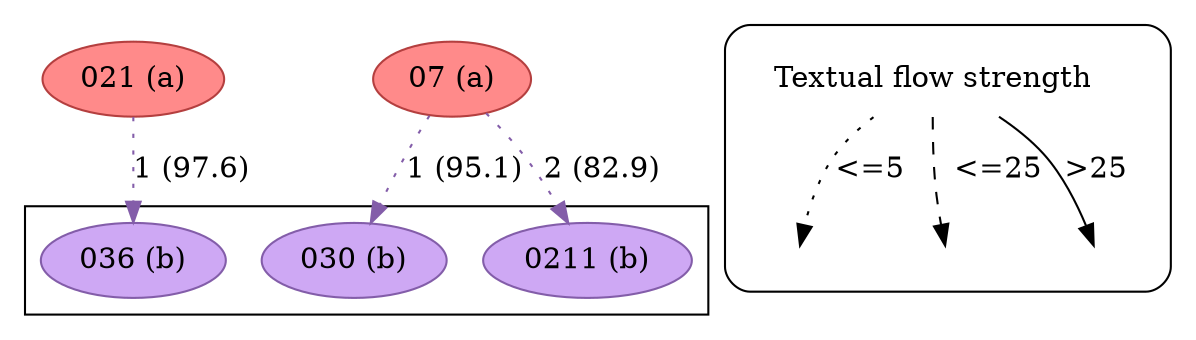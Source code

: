 strict digraph  {
	node [label="\N"];
	subgraph cluster_reading {
		036		 [color="#835da9",
			fillcolor="#CEA8F4",
			label="036 (b)",
			style=filled];
		030		 [color="#835da9",
			fillcolor="#CEA8F4",
			label="030 (b)",
			style=filled];
		0211		 [color="#835da9",
			fillcolor="#CEA8F4",
			label="0211 (b)",
			style=filled];
	}
	subgraph cluster_legend {
		graph [style=rounded];
		leg_s		 [label="Textual flow strength",
			shape=plaintext];
		leg_e1		 [fixedsize=True,
			height=0.2,
			label="",
			style=invis];
		leg_s -> leg_e1		 [label="<=5  ",
			style=dotted];
		leg_e2		 [fixedsize=True,
			height=0.2,
			label="",
			style=invis];
		leg_s -> leg_e2		 [label="  <=25",
			style=dashed];
		leg_e3		 [fixedsize=True,
			height=0.2,
			label="",
			style=invis];
		leg_s -> leg_e3		 [label=">25",
			style=solid];
	}
	021	 [color="#b43f3f",
		fillcolor="#FF8A8A",
		label="021 (a)",
		style=filled];
	021 -> 036	 [color="#835da9",
		label="1 (97.6)",
		style=dotted];
	07	 [color="#b43f3f",
		fillcolor="#FF8A8A",
		label="07 (a)",
		style=filled];
	07 -> 030	 [color="#835da9",
		label="1 (95.1)",
		style=dotted];
	07 -> 0211	 [color="#835da9",
		label="2 (82.9)",
		style=dotted];
}
